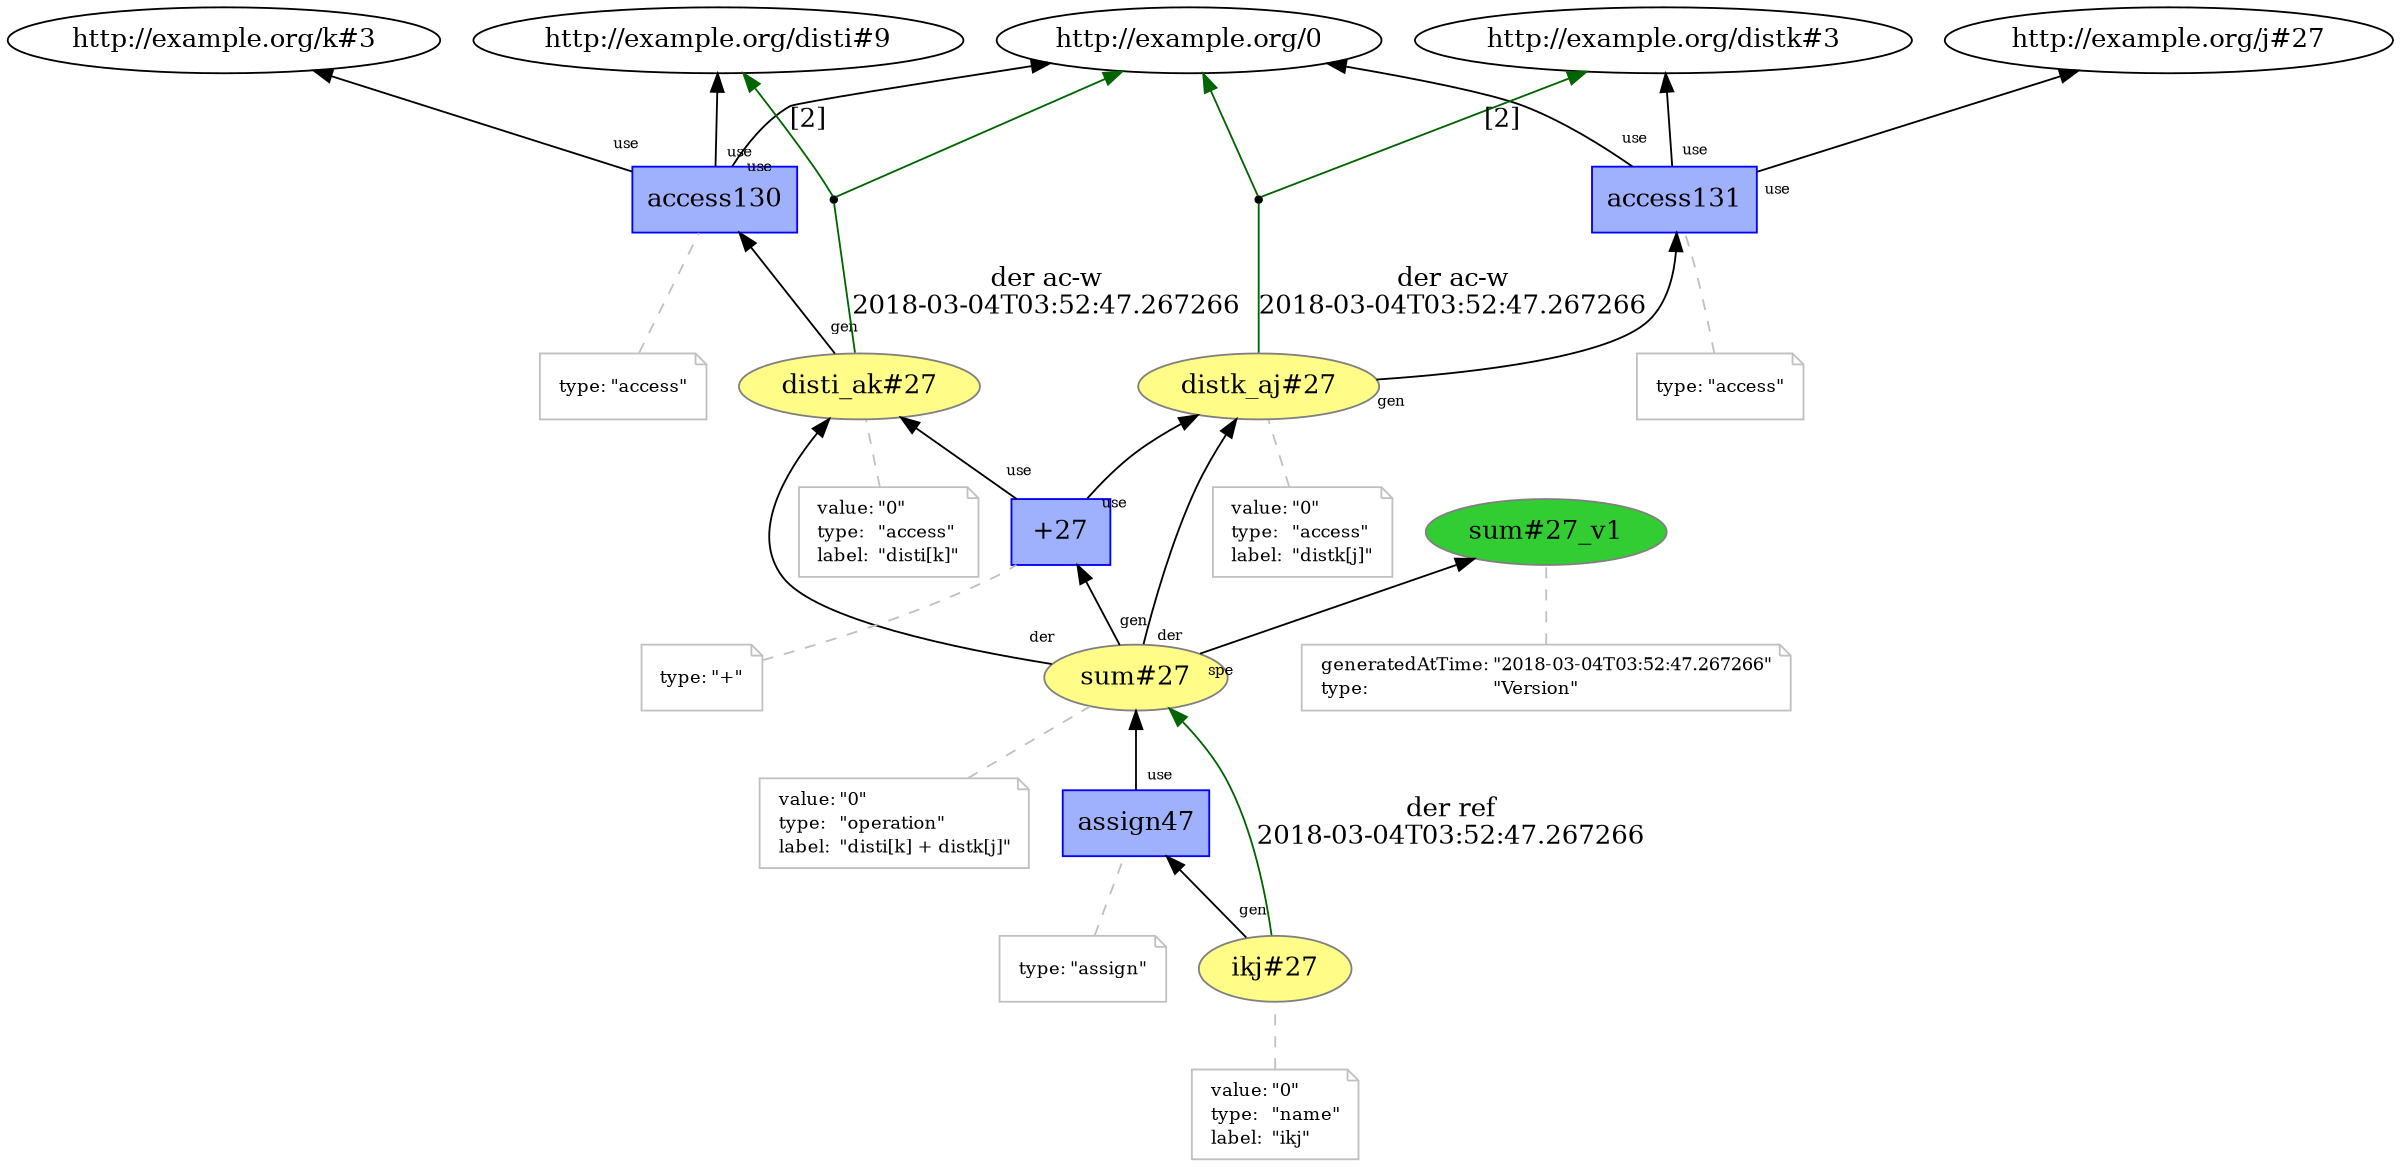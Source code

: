 digraph "PROV" { size="16,12"; rankdir="BT";
"http://example.org/disti_ak#27" [fillcolor="#FFFC87",color="#808080",style="filled",label="disti_ak#27",URL="http://example.org/disti_ak#27"]
"-attrs0" [color="gray",shape="note",fontsize="10",fontcolor="black",label=<<TABLE cellpadding="0" border="0">
	<TR>
	    <TD align="left">value:</TD>
	    <TD align="left">&quot;0&quot;</TD>
	</TR>
	<TR>
	    <TD align="left">type:</TD>
	    <TD align="left">&quot;access&quot;</TD>
	</TR>
	<TR>
	    <TD align="left">label:</TD>
	    <TD align="left">&quot;disti[k]&quot;</TD>
	</TR>
</TABLE>>]
"-attrs0" -> "http://example.org/disti_ak#27" [color="gray",style="dashed",arrowhead="none"]
"http://example.org/access130" [fillcolor="#9FB1FC",color="#0000FF",shape="polygon",sides="4",style="filled",label="access130",URL="http://example.org/access130"]
"-attrs1" [color="gray",shape="note",fontsize="10",fontcolor="black",label=<<TABLE cellpadding="0" border="0">
	<TR>
	    <TD align="left">type:</TD>
	    <TD align="left">&quot;access&quot;</TD>
	</TR>
</TABLE>>]
"-attrs1" -> "http://example.org/access130" [color="gray",style="dashed",arrowhead="none"]
"http://example.org/access130" -> "http://example.org/0" [labelfontsize="8",labeldistance="1.5",labelangle="60.0",rotation="20",taillabel="use"]
"bn0" [shape="point",label=""]
"http://example.org/disti_ak#27" -> "bn0" [arrowhead="none",color="darkgreen",label="der ac-w
2018-03-04T03:52:47.267266"]
"bn0" -> "http://example.org/disti#9" [labelfontsize="8",labeldistance="1.5",color="darkgreen",labelangle="60.0",rotation="20",label="[2]"]
"bn0" -> "http://example.org/0" [color="darkgreen"]
"http://example.org/disti_ak#27" -> "http://example.org/access130" [labelfontsize="8",labeldistance="1.5",labelangle="60.0",rotation="20",taillabel="gen"]
"http://example.org/access130" -> "http://example.org/disti#9" [labelfontsize="8",labeldistance="1.5",labelangle="60.0",rotation="20",taillabel="use"]
"http://example.org/access130" -> "http://example.org/k#3" [labelfontsize="8",labeldistance="1.5",labelangle="60.0",rotation="20",taillabel="use"]
"http://example.org/distk_aj#27" [fillcolor="#FFFC87",color="#808080",style="filled",label="distk_aj#27",URL="http://example.org/distk_aj#27"]
"-attrs2" [color="gray",shape="note",fontsize="10",fontcolor="black",label=<<TABLE cellpadding="0" border="0">
	<TR>
	    <TD align="left">value:</TD>
	    <TD align="left">&quot;0&quot;</TD>
	</TR>
	<TR>
	    <TD align="left">type:</TD>
	    <TD align="left">&quot;access&quot;</TD>
	</TR>
	<TR>
	    <TD align="left">label:</TD>
	    <TD align="left">&quot;distk[j]&quot;</TD>
	</TR>
</TABLE>>]
"-attrs2" -> "http://example.org/distk_aj#27" [color="gray",style="dashed",arrowhead="none"]
"http://example.org/access131" [fillcolor="#9FB1FC",color="#0000FF",shape="polygon",sides="4",style="filled",label="access131",URL="http://example.org/access131"]
"-attrs3" [color="gray",shape="note",fontsize="10",fontcolor="black",label=<<TABLE cellpadding="0" border="0">
	<TR>
	    <TD align="left">type:</TD>
	    <TD align="left">&quot;access&quot;</TD>
	</TR>
</TABLE>>]
"-attrs3" -> "http://example.org/access131" [color="gray",style="dashed",arrowhead="none"]
"http://example.org/access131" -> "http://example.org/0" [labelfontsize="8",labeldistance="1.5",labelangle="60.0",rotation="20",taillabel="use"]
"bn1" [shape="point",label=""]
"http://example.org/distk_aj#27" -> "bn1" [arrowhead="none",color="darkgreen",label="der ac-w
2018-03-04T03:52:47.267266"]
"bn1" -> "http://example.org/distk#3" [labelfontsize="8",labeldistance="1.5",color="darkgreen",labelangle="60.0",rotation="20",label="[2]"]
"bn1" -> "http://example.org/0" [color="darkgreen"]
"http://example.org/distk_aj#27" -> "http://example.org/access131" [labelfontsize="8",labeldistance="1.5",labelangle="60.0",rotation="20",taillabel="gen"]
"http://example.org/access131" -> "http://example.org/distk#3" [labelfontsize="8",labeldistance="1.5",labelangle="60.0",rotation="20",taillabel="use"]
"http://example.org/access131" -> "http://example.org/j#27" [labelfontsize="8",labeldistance="1.5",labelangle="60.0",rotation="20",taillabel="use"]
"http://example.org/sum#27" [fillcolor="#FFFC87",color="#808080",style="filled",label="sum#27",URL="http://example.org/sum#27"]
"-attrs4" [color="gray",shape="note",fontsize="10",fontcolor="black",label=<<TABLE cellpadding="0" border="0">
	<TR>
	    <TD align="left">value:</TD>
	    <TD align="left">&quot;0&quot;</TD>
	</TR>
	<TR>
	    <TD align="left">type:</TD>
	    <TD align="left">&quot;operation&quot;</TD>
	</TR>
	<TR>
	    <TD align="left">label:</TD>
	    <TD align="left">&quot;disti[k] + distk[j]&quot;</TD>
	</TR>
</TABLE>>]
"-attrs4" -> "http://example.org/sum#27" [color="gray",style="dashed",arrowhead="none"]
"http://example.org/sum#27_v1" [fillcolor="#32CD32",color="#808080",style="filled",label="sum#27_v1",URL="http://example.org/sum#27_v1"]
"-attrs5" [color="gray",shape="note",fontsize="10",fontcolor="black",label=<<TABLE cellpadding="0" border="0">
	<TR>
	    <TD align="left">generatedAtTime:</TD>
	    <TD align="left">&quot;2018-03-04T03:52:47.267266&quot;</TD>
	</TR>
	<TR>
	    <TD align="left">type:</TD>
	    <TD align="left">&quot;Version&quot;</TD>
	</TR>
</TABLE>>]
"-attrs5" -> "http://example.org/sum#27_v1" [color="gray",style="dashed",arrowhead="none"]
"http://example.org/sum#27" -> "http://example.org/sum#27_v1" [labelfontsize="8",labeldistance="1.5",labelangle="60.0",rotation="20",taillabel="spe"]
"http://example.org/+27" [fillcolor="#9FB1FC",color="#0000FF",shape="polygon",sides="4",style="filled",label="+27",URL="http://example.org/+27"]
"-attrs6" [color="gray",shape="note",fontsize="10",fontcolor="black",label=<<TABLE cellpadding="0" border="0">
	<TR>
	    <TD align="left">type:</TD>
	    <TD align="left">&quot;+&quot;</TD>
	</TR>
</TABLE>>]
"-attrs6" -> "http://example.org/+27" [color="gray",style="dashed",arrowhead="none"]
"http://example.org/+27" -> "http://example.org/disti_ak#27" [labelfontsize="8",labeldistance="1.5",labelangle="60.0",rotation="20",taillabel="use"]
"http://example.org/sum#27" -> "http://example.org/disti_ak#27" [labelfontsize="8",labeldistance="1.5",labelangle="60.0",rotation="20",taillabel="der"]
"http://example.org/+27" -> "http://example.org/distk_aj#27" [labelfontsize="8",labeldistance="1.5",labelangle="60.0",rotation="20",taillabel="use"]
"http://example.org/sum#27" -> "http://example.org/distk_aj#27" [labelfontsize="8",labeldistance="1.5",labelangle="60.0",rotation="20",taillabel="der"]
"http://example.org/sum#27" -> "http://example.org/+27" [labelfontsize="8",labeldistance="1.5",labelangle="60.0",rotation="20",taillabel="gen"]
"http://example.org/ikj#27" [fillcolor="#FFFC87",color="#808080",style="filled",label="ikj#27",URL="http://example.org/ikj#27"]
"-attrs7" [color="gray",shape="note",fontsize="10",fontcolor="black",label=<<TABLE cellpadding="0" border="0">
	<TR>
	    <TD align="left">value:</TD>
	    <TD align="left">&quot;0&quot;</TD>
	</TR>
	<TR>
	    <TD align="left">type:</TD>
	    <TD align="left">&quot;name&quot;</TD>
	</TR>
	<TR>
	    <TD align="left">label:</TD>
	    <TD align="left">&quot;ikj&quot;</TD>
	</TR>
</TABLE>>]
"-attrs7" -> "http://example.org/ikj#27" [color="gray",style="dashed",arrowhead="none"]
"http://example.org/assign47" [fillcolor="#9FB1FC",color="#0000FF",shape="polygon",sides="4",style="filled",label="assign47",URL="http://example.org/assign47"]
"-attrs8" [color="gray",shape="note",fontsize="10",fontcolor="black",label=<<TABLE cellpadding="0" border="0">
	<TR>
	    <TD align="left">type:</TD>
	    <TD align="left">&quot;assign&quot;</TD>
	</TR>
</TABLE>>]
"-attrs8" -> "http://example.org/assign47" [color="gray",style="dashed",arrowhead="none"]
"http://example.org/assign47" -> "http://example.org/sum#27" [labelfontsize="8",labeldistance="1.5",labelangle="60.0",rotation="20",taillabel="use"]
"http://example.org/ikj#27" -> "http://example.org/sum#27" [labelfontsize="8",labeldistance="1.5",color="darkgreen",labelangle="60.0",rotation="20",label="der ref
2018-03-04T03:52:47.267266"]
"http://example.org/ikj#27" -> "http://example.org/assign47" [labelfontsize="8",labeldistance="1.5",labelangle="60.0",rotation="20",taillabel="gen"]
}